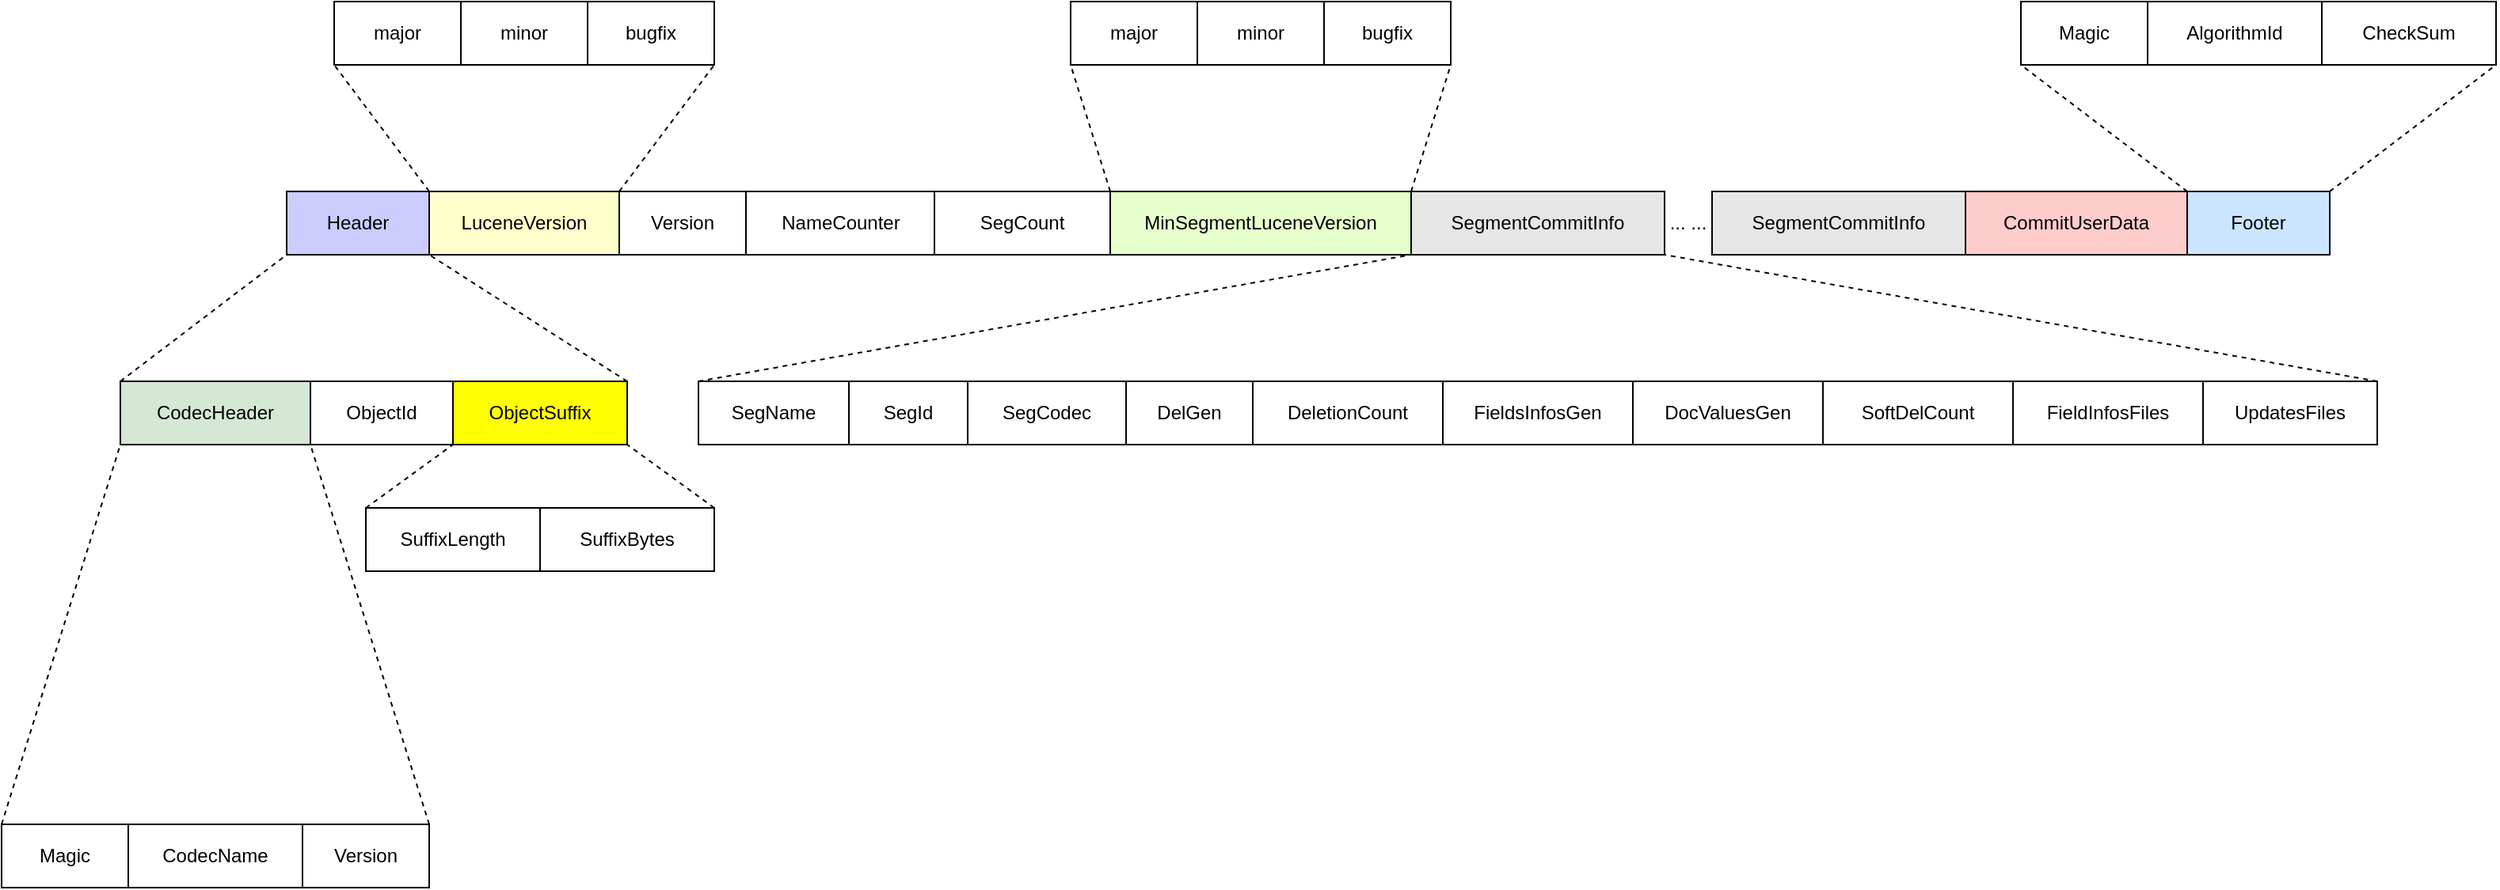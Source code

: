 <mxfile>
    <diagram id="7sxDZyWkMXktP_-42aA4" name="Page-1">
        <mxGraphModel dx="1026" dy="457" grid="1" gridSize="10" guides="1" tooltips="1" connect="1" arrows="1" fold="1" page="1" pageScale="1" pageWidth="1169" pageHeight="827" background="none" math="0" shadow="0">
            <root>
                <mxCell id="0"/>
                <mxCell id="1" parent="0"/>
                <mxCell id="5" value="Version" style="rounded=0;whiteSpace=wrap;html=1;" parent="1" vertex="1">
                    <mxGeometry x="760" y="254" width="80" height="40" as="geometry"/>
                </mxCell>
                <mxCell id="7" value="NameCounter" style="rounded=0;whiteSpace=wrap;html=1;" parent="1" vertex="1">
                    <mxGeometry x="840" y="254" width="120" height="40" as="geometry"/>
                </mxCell>
                <mxCell id="8" value="SegCount" style="rounded=0;whiteSpace=wrap;html=1;" parent="1" vertex="1">
                    <mxGeometry x="959" y="254" width="111" height="40" as="geometry"/>
                </mxCell>
                <mxCell id="11" value="SegmentCommitInfo" style="rounded=0;whiteSpace=wrap;html=1;fillColor=#E6E6E6;" parent="1" vertex="1">
                    <mxGeometry x="1450" y="254" width="160" height="40" as="geometry"/>
                </mxCell>
                <mxCell id="12" value="... ..." style="text;html=1;strokeColor=none;fillColor=none;align=center;verticalAlign=middle;whiteSpace=wrap;rounded=0;" parent="1" vertex="1">
                    <mxGeometry x="1420" y="266.5" width="30" height="15" as="geometry"/>
                </mxCell>
                <mxCell id="14" value="CommitUserData" style="rounded=0;whiteSpace=wrap;html=1;fillColor=#FFCCCC;" parent="1" vertex="1">
                    <mxGeometry x="1610" y="254" width="140" height="40" as="geometry"/>
                </mxCell>
                <mxCell id="64" value="" style="group" parent="1" vertex="1" connectable="0">
                    <mxGeometry x="580" y="134" width="240" height="160" as="geometry"/>
                </mxCell>
                <mxCell id="3" value="LuceneVersion" style="rounded=0;whiteSpace=wrap;html=1;fillColor=#FFFFCC;" parent="64" vertex="1">
                    <mxGeometry x="60" y="120" width="120" height="40" as="geometry"/>
                </mxCell>
                <mxCell id="16" value="major" style="rounded=0;whiteSpace=wrap;html=1;" parent="64" vertex="1">
                    <mxGeometry width="80" height="40" as="geometry"/>
                </mxCell>
                <mxCell id="17" value="minor" style="rounded=0;whiteSpace=wrap;html=1;" parent="64" vertex="1">
                    <mxGeometry x="80" width="80" height="40" as="geometry"/>
                </mxCell>
                <mxCell id="18" value="bugfix" style="rounded=0;whiteSpace=wrap;html=1;" parent="64" vertex="1">
                    <mxGeometry x="160" width="80" height="40" as="geometry"/>
                </mxCell>
                <mxCell id="33" value="" style="endArrow=none;dashed=1;html=1;entryX=0;entryY=1;entryDx=0;entryDy=0;exitX=0;exitY=0;exitDx=0;exitDy=0;" parent="64" source="3" target="16" edge="1">
                    <mxGeometry width="50" height="50" relative="1" as="geometry">
                        <mxPoint x="-125" y="370" as="sourcePoint"/>
                        <mxPoint x="-20" y="155" as="targetPoint"/>
                    </mxGeometry>
                </mxCell>
                <mxCell id="34" value="" style="endArrow=none;dashed=1;html=1;entryX=1;entryY=1;entryDx=0;entryDy=0;exitX=0;exitY=0;exitDx=0;exitDy=0;" parent="64" source="5" target="18" edge="1">
                    <mxGeometry width="50" height="50" relative="1" as="geometry">
                        <mxPoint x="70" y="115" as="sourcePoint"/>
                        <mxPoint x="10" y="30" as="targetPoint"/>
                    </mxGeometry>
                </mxCell>
                <mxCell id="68" value="" style="group" parent="1" vertex="1" connectable="0">
                    <mxGeometry x="1045" y="134" width="240" height="160" as="geometry"/>
                </mxCell>
                <mxCell id="76" value="" style="group" vertex="1" connectable="0" parent="68">
                    <mxGeometry width="240" height="160" as="geometry"/>
                </mxCell>
                <mxCell id="9" value="MinSegmentLuceneVersion" style="rounded=0;whiteSpace=wrap;html=1;fillColor=#E6FFCC;" parent="76" vertex="1">
                    <mxGeometry x="25" y="120" width="190" height="40" as="geometry"/>
                </mxCell>
                <mxCell id="36" value="major" style="rounded=0;whiteSpace=wrap;html=1;" parent="76" vertex="1">
                    <mxGeometry width="80" height="40" as="geometry"/>
                </mxCell>
                <mxCell id="37" value="minor" style="rounded=0;whiteSpace=wrap;html=1;" parent="76" vertex="1">
                    <mxGeometry x="80" width="80" height="40" as="geometry"/>
                </mxCell>
                <mxCell id="38" value="bugfix" style="rounded=0;whiteSpace=wrap;html=1;" parent="76" vertex="1">
                    <mxGeometry x="160" width="80" height="40" as="geometry"/>
                </mxCell>
                <mxCell id="39" value="" style="endArrow=none;dashed=1;html=1;entryX=0;entryY=1;entryDx=0;entryDy=0;exitX=0;exitY=0;exitDx=0;exitDy=0;" parent="76" source="9" target="36" edge="1">
                    <mxGeometry width="50" height="50" relative="1" as="geometry">
                        <mxPoint x="-275" y="115" as="sourcePoint"/>
                        <mxPoint x="-215" y="30" as="targetPoint"/>
                    </mxGeometry>
                </mxCell>
                <mxCell id="69" value="" style="group" parent="1" vertex="1" connectable="0">
                    <mxGeometry x="1645" y="134" width="300" height="160" as="geometry"/>
                </mxCell>
                <mxCell id="15" value="Footer" style="rounded=0;whiteSpace=wrap;html=1;fillColor=#CCE5FF;" parent="69" vertex="1">
                    <mxGeometry x="105" y="120" width="90" height="40" as="geometry"/>
                </mxCell>
                <mxCell id="53" value="Magic" style="rounded=0;whiteSpace=wrap;html=1;" parent="69" vertex="1">
                    <mxGeometry width="80" height="40" as="geometry"/>
                </mxCell>
                <mxCell id="54" value="AlgorithmId" style="rounded=0;whiteSpace=wrap;html=1;" parent="69" vertex="1">
                    <mxGeometry x="80" width="110" height="40" as="geometry"/>
                </mxCell>
                <mxCell id="55" value="CheckSum" style="rounded=0;whiteSpace=wrap;html=1;" parent="69" vertex="1">
                    <mxGeometry x="190" width="110" height="40" as="geometry"/>
                </mxCell>
                <mxCell id="56" value="" style="endArrow=none;dashed=1;html=1;exitX=0;exitY=0;exitDx=0;exitDy=0;entryX=0;entryY=1;entryDx=0;entryDy=0;" parent="69" source="15" target="53" edge="1">
                    <mxGeometry width="50" height="50" relative="1" as="geometry">
                        <mxPoint x="125" y="70" as="sourcePoint"/>
                        <mxPoint x="175" y="20" as="targetPoint"/>
                    </mxGeometry>
                </mxCell>
                <mxCell id="57" value="" style="endArrow=none;dashed=1;html=1;exitX=1;exitY=0;exitDx=0;exitDy=0;entryX=1;entryY=1;entryDx=0;entryDy=0;" parent="69" source="15" target="55" edge="1">
                    <mxGeometry width="50" height="50" relative="1" as="geometry">
                        <mxPoint x="115" y="130" as="sourcePoint"/>
                        <mxPoint x="10" y="50" as="targetPoint"/>
                    </mxGeometry>
                </mxCell>
                <mxCell id="70" value="" style="group" parent="1" vertex="1" connectable="0">
                    <mxGeometry x="810" y="254" width="1060" height="160" as="geometry"/>
                </mxCell>
                <mxCell id="10" value="SegmentCommitInfo" style="rounded=0;whiteSpace=wrap;html=1;fillColor=#E6E6E6;" parent="70" vertex="1">
                    <mxGeometry x="450" width="160" height="40" as="geometry"/>
                </mxCell>
                <mxCell id="41" value="SegName" style="rounded=0;whiteSpace=wrap;html=1;" parent="70" vertex="1">
                    <mxGeometry y="120" width="95" height="40" as="geometry"/>
                </mxCell>
                <mxCell id="42" value="SegId" style="rounded=0;whiteSpace=wrap;html=1;" parent="70" vertex="1">
                    <mxGeometry x="95" y="120" width="75" height="40" as="geometry"/>
                </mxCell>
                <mxCell id="43" value="SegCodec" style="rounded=0;whiteSpace=wrap;html=1;" parent="70" vertex="1">
                    <mxGeometry x="170" y="120" width="100" height="40" as="geometry"/>
                </mxCell>
                <mxCell id="44" value="DelGen" style="rounded=0;whiteSpace=wrap;html=1;" parent="70" vertex="1">
                    <mxGeometry x="270" y="120" width="80" height="40" as="geometry"/>
                </mxCell>
                <mxCell id="45" value="DeletionCount" style="rounded=0;whiteSpace=wrap;html=1;" parent="70" vertex="1">
                    <mxGeometry x="350" y="120" width="120" height="40" as="geometry"/>
                </mxCell>
                <mxCell id="46" value="FieldsInfosGen" style="rounded=0;whiteSpace=wrap;html=1;" parent="70" vertex="1">
                    <mxGeometry x="470" y="120" width="120" height="40" as="geometry"/>
                </mxCell>
                <mxCell id="47" value="DocValuesGen" style="rounded=0;whiteSpace=wrap;html=1;" parent="70" vertex="1">
                    <mxGeometry x="590" y="120" width="120" height="40" as="geometry"/>
                </mxCell>
                <mxCell id="48" value="SoftDelCount" style="rounded=0;whiteSpace=wrap;html=1;" parent="70" vertex="1">
                    <mxGeometry x="710" y="120" width="120" height="40" as="geometry"/>
                </mxCell>
                <mxCell id="49" value="FieldInfosFiles" style="rounded=0;whiteSpace=wrap;html=1;" parent="70" vertex="1">
                    <mxGeometry x="830" y="120" width="120" height="40" as="geometry"/>
                </mxCell>
                <mxCell id="50" value="UpdatesFiles" style="rounded=0;whiteSpace=wrap;html=1;" parent="70" vertex="1">
                    <mxGeometry x="950" y="120" width="110" height="40" as="geometry"/>
                </mxCell>
                <mxCell id="52" value="" style="endArrow=none;dashed=1;html=1;entryX=1;entryY=1;entryDx=0;entryDy=0;exitX=1;exitY=0;exitDx=0;exitDy=0;" parent="70" source="50" target="10" edge="1">
                    <mxGeometry width="50" height="50" relative="1" as="geometry">
                        <mxPoint x="580" y="240" as="sourcePoint"/>
                        <mxPoint x="460" y="50" as="targetPoint"/>
                    </mxGeometry>
                </mxCell>
                <mxCell id="40" value="" style="endArrow=none;dashed=1;html=1;entryX=1;entryY=1;entryDx=0;entryDy=0;exitX=0;exitY=0;exitDx=0;exitDy=0;" parent="1" source="10" target="38" edge="1">
                    <mxGeometry width="50" height="50" relative="1" as="geometry">
                        <mxPoint x="1080.0" y="249" as="sourcePoint"/>
                        <mxPoint x="1055" y="164" as="targetPoint"/>
                    </mxGeometry>
                </mxCell>
                <mxCell id="75" value="" style="group" vertex="1" connectable="0" parent="1">
                    <mxGeometry x="370" y="254" width="450" height="440" as="geometry"/>
                </mxCell>
                <mxCell id="2" value="Header" style="rounded=0;whiteSpace=wrap;html=1;fillColor=#CCCCFF;fontColor=#000000;" parent="75" vertex="1">
                    <mxGeometry x="180" width="90" height="40" as="geometry"/>
                </mxCell>
                <mxCell id="20" value="ObjectId" style="rounded=0;whiteSpace=wrap;html=1;" parent="75" vertex="1">
                    <mxGeometry x="195" y="120" width="90" height="40" as="geometry"/>
                </mxCell>
                <mxCell id="31" value="" style="endArrow=none;dashed=1;html=1;entryX=0;entryY=1;entryDx=0;entryDy=0;exitX=0;exitY=0;exitDx=0;exitDy=0;" parent="75" source="19" target="2" edge="1">
                    <mxGeometry width="50" height="50" relative="1" as="geometry">
                        <mxPoint x="10" y="510" as="sourcePoint"/>
                        <mxPoint x="85" y="290" as="targetPoint"/>
                    </mxGeometry>
                </mxCell>
                <mxCell id="32" value="" style="endArrow=none;dashed=1;html=1;entryX=1;entryY=1;entryDx=0;entryDy=0;exitX=1;exitY=0;exitDx=0;exitDy=0;" parent="75" source="21" target="2" edge="1">
                    <mxGeometry width="50" height="50" relative="1" as="geometry">
                        <mxPoint x="85" y="250" as="sourcePoint"/>
                        <mxPoint x="190" y="35" as="targetPoint"/>
                    </mxGeometry>
                </mxCell>
                <mxCell id="65" value="" style="group" parent="75" vertex="1" connectable="0">
                    <mxGeometry x="230" y="120" width="220" height="120" as="geometry"/>
                </mxCell>
                <mxCell id="21" value="ObjectSuffix" style="rounded=0;whiteSpace=wrap;html=1;fillColor=#FFFF00;fontColor=#000000;" parent="65" vertex="1">
                    <mxGeometry x="55" width="110" height="40" as="geometry"/>
                </mxCell>
                <mxCell id="27" value="SuffixLength" style="rounded=0;whiteSpace=wrap;html=1;" parent="65" vertex="1">
                    <mxGeometry y="80" width="110" height="40" as="geometry"/>
                </mxCell>
                <mxCell id="28" value="SuffixBytes" style="rounded=0;whiteSpace=wrap;html=1;" parent="65" vertex="1">
                    <mxGeometry x="110" y="80" width="110" height="40" as="geometry"/>
                </mxCell>
                <mxCell id="29" value="" style="endArrow=none;dashed=1;html=1;entryX=0;entryY=1;entryDx=0;entryDy=0;exitX=0;exitY=0;exitDx=0;exitDy=0;" parent="65" source="27" target="21" edge="1">
                    <mxGeometry width="50" height="50" relative="1" as="geometry">
                        <mxPoint x="110" y="190" as="sourcePoint"/>
                        <mxPoint x="160" y="140" as="targetPoint"/>
                    </mxGeometry>
                </mxCell>
                <mxCell id="30" value="" style="endArrow=none;dashed=1;html=1;entryX=1;entryY=1;entryDx=0;entryDy=0;exitX=1;exitY=0;exitDx=0;exitDy=0;" parent="65" source="28" target="21" edge="1">
                    <mxGeometry width="50" height="50" relative="1" as="geometry">
                        <mxPoint x="100" y="160" as="sourcePoint"/>
                        <mxPoint x="65" y="50" as="targetPoint"/>
                    </mxGeometry>
                </mxCell>
                <mxCell id="74" value="" style="group" vertex="1" connectable="0" parent="75">
                    <mxGeometry y="120" width="270" height="320" as="geometry"/>
                </mxCell>
                <mxCell id="19" value="CodecHeader" style="rounded=0;whiteSpace=wrap;html=1;fillColor=#d5e8d4;strokeColor=#000000;" parent="74" vertex="1">
                    <mxGeometry x="75" width="120" height="40" as="geometry"/>
                </mxCell>
                <mxCell id="22" value="Magic" style="rounded=0;whiteSpace=wrap;html=1;" parent="74" vertex="1">
                    <mxGeometry y="280" width="80" height="40" as="geometry"/>
                </mxCell>
                <mxCell id="23" value="CodecName" style="rounded=0;whiteSpace=wrap;html=1;" parent="74" vertex="1">
                    <mxGeometry x="80" y="280" width="110" height="40" as="geometry"/>
                </mxCell>
                <mxCell id="24" value="Version" style="rounded=0;whiteSpace=wrap;html=1;" parent="74" vertex="1">
                    <mxGeometry x="190" y="280" width="80" height="40" as="geometry"/>
                </mxCell>
                <mxCell id="25" value="" style="endArrow=none;dashed=1;html=1;entryX=0;entryY=1;entryDx=0;entryDy=0;exitX=0;exitY=0;exitDx=0;exitDy=0;" parent="74" source="22" target="19" edge="1">
                    <mxGeometry width="50" height="50" relative="1" as="geometry">
                        <mxPoint x="170" y="190" as="sourcePoint"/>
                        <mxPoint x="220" y="140" as="targetPoint"/>
                    </mxGeometry>
                </mxCell>
                <mxCell id="26" value="" style="endArrow=none;dashed=1;html=1;entryX=0;entryY=1;entryDx=0;entryDy=0;exitX=1;exitY=0;exitDx=0;exitDy=0;" parent="75" source="24" target="20" edge="1">
                    <mxGeometry width="50" height="50" relative="1" as="geometry">
                        <mxPoint x="340" y="510" as="sourcePoint"/>
                        <mxPoint x="415" y="290" as="targetPoint"/>
                    </mxGeometry>
                </mxCell>
                <mxCell id="51" value="" style="endArrow=none;dashed=1;html=1;entryX=1;entryY=1;entryDx=0;entryDy=0;exitX=0;exitY=0;exitDx=0;exitDy=0;" parent="1" source="41" target="9" edge="1">
                    <mxGeometry width="50" height="50" relative="1" as="geometry">
                        <mxPoint x="1080.0" y="264" as="sourcePoint"/>
                        <mxPoint x="1055" y="184" as="targetPoint"/>
                    </mxGeometry>
                </mxCell>
            </root>
        </mxGraphModel>
    </diagram>
</mxfile>